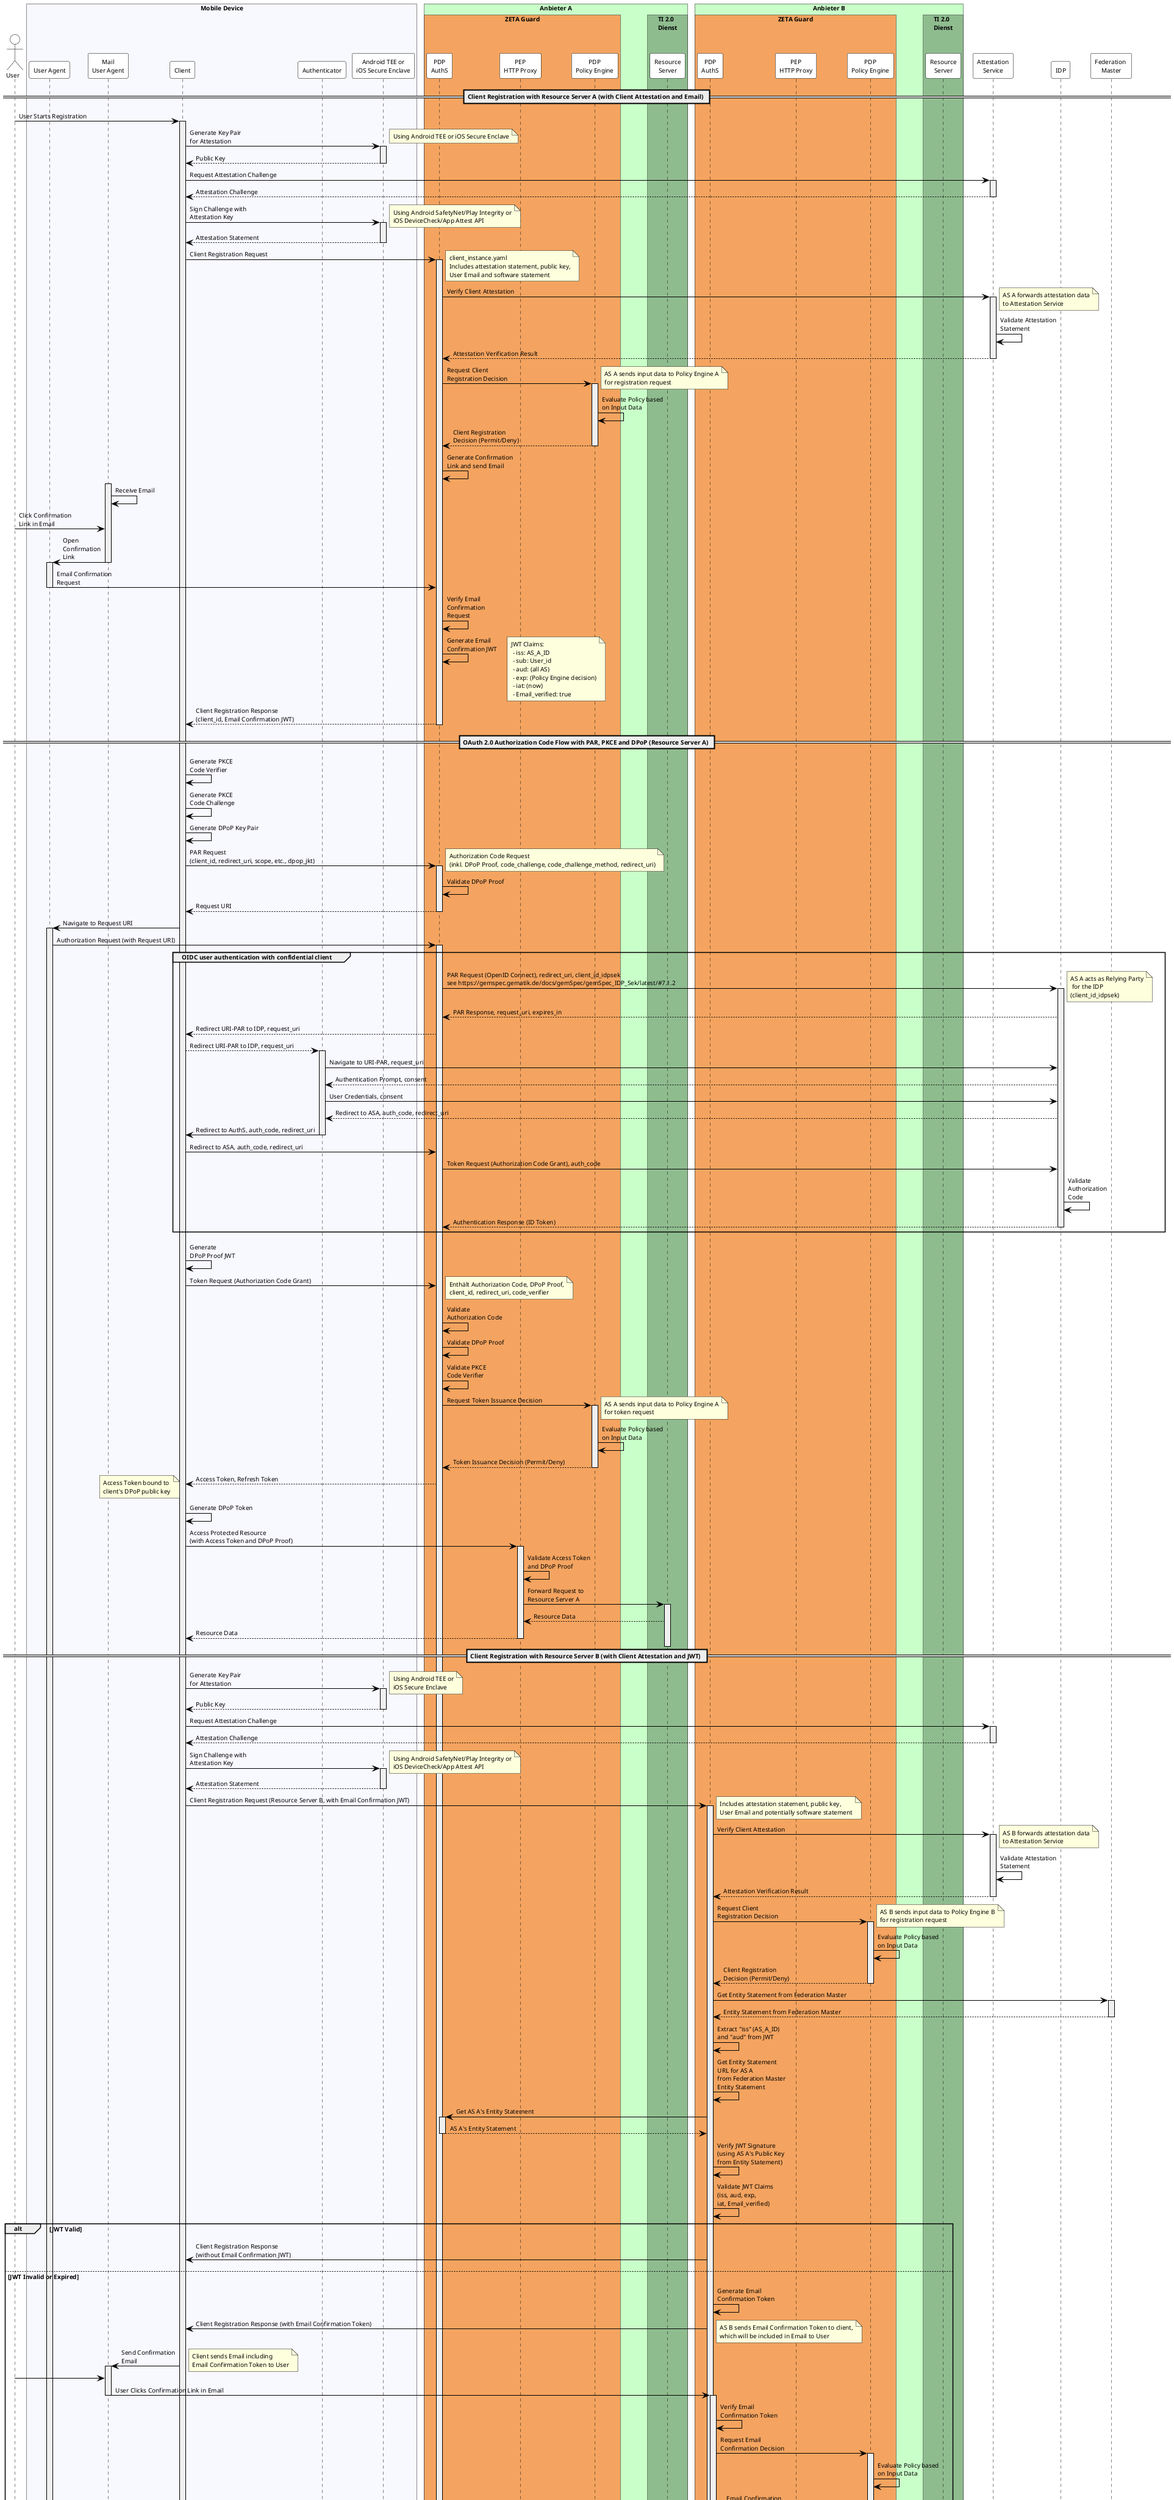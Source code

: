 @startuml "native_client_attestation_oidc_and_oauth"

skinparam defaultFontSize 10
skinparam DefaultMonospacedFontName Courier
skinparam lengthAdjust none

skinparam sequence {
  ParticipantBorderColor black
  ParticipantBackgroundColor white
  ActorBorderColor black
  ActorBackgroundColor white
  ArrowColor black
  LifeLineBorderColor black
  LifeLineBackgroundColor #F0F0F0
  NoteBorderColor black
  NoteBackgroundColor #FEFECE
}

!pragma teoz true

Actor User
box "Mobile Device" #GhostWhite
    participant UserAgent as "User Agent"
    participant MUA as "Mail\nUser Agent"
    participant Client as "Client"
    participant Authenticator as "Authenticator"
    participant SecureEnclave as "Android TEE or\niOS Secure Enclave"
end box

box "Anbieter A" #TECHNOLOGY
    box "ZETA Guard" #SandyBrown
        participant ASA as "PDP\nAuthS"
        participant PEP_A as "PEP\nHTTP Proxy"
        participant PEA as "PDP\nPolicy Engine"
    end box
    box "TI 2.0\nDienst" #DarkSeaGreen
        participant RSA as "Resource\nServer"
    end box
end box

box "Anbieter B" #TECHNOLOGY
    box "ZETA Guard" #SandyBrown
        participant ASB as "PDP\nAuthS"
        participant PEP_B as "PEP\nHTTP Proxy"
        participant PEB as "PDP\nPolicy Engine"
    end box
    box "TI 2.0\nDienst" #DarkSeaGreen
        participant RSB as "Resource\nServer"
    end box
end box
participant "Attestation\nService" as AttService
participant "IDP" as IDP
participant "Federation \nMaster" as FedMaster

== Client Registration with Resource Server A (with Client Attestation and Email) ==

User -> Client: User Starts Registration
activate Client
Client -> SecureEnclave: Generate Key Pair\nfor Attestation
activate SecureEnclave
note right: Using Android TEE or iOS Secure Enclave
SecureEnclave --> Client: Public Key
deactivate SecureEnclave
Client -> AttService: Request Attestation Challenge
activate AttService
AttService --> Client: Attestation Challenge
deactivate AttService
Client -> SecureEnclave: Sign Challenge with\nAttestation Key
activate SecureEnclave
note right: Using Android SafetyNet/Play Integrity or\niOS DeviceCheck/App Attest API
SecureEnclave --> Client: Attestation Statement
deactivate SecureEnclave
Client -> ASA: Client Registration Request
note right: client_instance.yaml\nIncludes attestation statement, public key,\nUser Email and software statement
activate ASA
ASA -> AttService: Verify Client Attestation
activate AttService
note right: AS A forwards attestation data\nto Attestation Service
AttService -> AttService: Validate Attestation\nStatement
AttService --> ASA: Attestation Verification Result
deactivate AttService
ASA -> PEA: Request Client\nRegistration Decision
activate PEA
note right: AS A sends input data to Policy Engine A\nfor registration request
PEA -> PEA: Evaluate Policy based\non Input Data
PEA --> ASA: Client Registration\nDecision (Permit/Deny)
deactivate PEA
ASA -> ASA: Generate Confirmation\nLink and send Email
activate MUA
MUA -> MUA: Receive Email
User -> MUA: Click Confirmation\nLink in Email 
MUA -> UserAgent: Open\nConfirmation\nLink
activate UserAgent
deactivate MUA
UserAgent -> ASA: Email Confirmation\nRequest
deactivate UserAgent
ASA -> ASA: Verify Email\nConfirmation\nRequest
ASA -> ASA: Generate Email\nConfirmation JWT
note right: JWT Claims:\n - iss: AS_A_ID\n - sub: User_id\n - aud: (all AS)\n - exp: (Policy Engine decision)\n - iat: (now)\n - Email_verified: true
ASA --> Client: Client Registration Response\n(client_id, Email Confirmation JWT)
deactivate ASA

== OAuth 2.0 Authorization Code Flow with PAR, PKCE and DPoP (Resource Server A) ==
Client -> Client: Generate PKCE\nCode Verifier
Client -> Client: Generate PKCE\nCode Challenge
Client -> Client: Generate DPoP Key Pair
Client -> ASA: PAR Request\n(client_id, redirect_uri, scope, etc., dpop_jkt)
activate ASA
note right: Authorization Code Request\n(inkl. DPoP Proof, code_challenge, code_challenge_method, redirect_uri)
ASA -> ASA: Validate DPoP Proof
ASA --> Client: Request URI
deactivate ASA

Client -> UserAgent: Navigate to Request URI
activate UserAgent
UserAgent -> ASA: Authorization Request (with Request URI)
activate ASA
group OIDC user authentication with confidential client
    ASA -> IDP: PAR Request (OpenID Connect), redirect_uri, client_id_idpsek\nsee https://gemspec.gematik.de/docs/gemSpec/gemSpec_IDP_Sek/latest/#7.1.2
activate IDP
note right: AS A acts as Relying Party\n for the IDP\n(client_id_idpsek)
    IDP --> ASA: PAR Response, request_uri, expires_in
    ASA --> Client: Redirect URI-PAR to IDP, request_uri
    Client --> Authenticator: Redirect URI-PAR to IDP, request_uri
activate Authenticator
    Authenticator -> IDP: Navigate to URI-PAR, request_uri
    IDP --> Authenticator: Authentication Prompt, consent
    Authenticator -> IDP: User Credentials, consent
    IDP --> Authenticator: Redirect to ASA, auth_code, redirect_uri
    Authenticator -> Client: Redirect to AuthS, auth_code, redirect_uri
deactivate Authenticator
    Client-> ASA: Redirect to ASA, auth_code, redirect_uri
    ASA -> IDP: Token Request (Authorization Code Grant), auth_code
    IDP -> IDP: Validate\nAuthorization\nCode
IDP --> ASA: Authentication Response (ID Token)
deactivate IDP
end
Client -> Client: Generate\nDPoP Proof JWT
Client -> ASA: Token Request (Authorization Code Grant)
note right: Enthält Authorization Code, DPoP Proof,\nclient_id, redirect_uri, code_verifier
ASA -> ASA: Validate\nAuthorization Code
ASA -> ASA: Validate DPoP Proof
ASA -> ASA: Validate PKCE\nCode Verifier
ASA -> PEA: Request Token Issuance Decision
activate PEA
note right: AS A sends input data to Policy Engine A\nfor token request
PEA -> PEA: Evaluate Policy based\non Input Data
PEA --> ASA: Token Issuance Decision (Permit/Deny)
deactivate PEA
    ASA --> Client: Access Token, Refresh Token
note left: Access Token bound to\nclient's DPoP public key

Client -> Client: Generate DPoP Token
Client -> PEP_A: Access Protected Resource\n(with Access Token and DPoP Proof)
activate PEP_A
PEP_A -> PEP_A: Validate Access Token\nand DPoP Proof
PEP_A -> RSA: Forward Request to\nResource Server A
activate RSA
RSA --> PEP_A: Resource Data
PEP_A --> Client: Resource Data
deactivate PEP_A
deactivate RSA

== Client Registration with Resource Server B (with Client Attestation and JWT) ==
Client -> SecureEnclave: Generate Key Pair\nfor Attestation
activate SecureEnclave
note right: Using Android TEE or\niOS Secure Enclave
SecureEnclave --> Client: Public Key
deactivate SecureEnclave
Client -> AttService: Request Attestation Challenge
activate AttService
AttService --> Client: Attestation Challenge
deactivate AttService
Client -> SecureEnclave: Sign Challenge with\nAttestation Key
activate SecureEnclave
note right: Using Android SafetyNet/Play Integrity or\niOS DeviceCheck/App Attest API
SecureEnclave --> Client: Attestation Statement
deactivate SecureEnclave
Client -> ASB: Client Registration Request (Resource Server B, with Email Confirmation JWT)
activate ASB
note right: Includes attestation statement, public key,\nUser Email and potentially software statement
ASB -> AttService: Verify Client Attestation
activate AttService
note right: AS B forwards attestation data\nto Attestation Service
AttService -> AttService: Validate Attestation\nStatement
AttService --> ASB: Attestation Verification Result
deactivate AttService
ASB -> PEB: Request Client\nRegistration Decision
activate PEB
note right: AS B sends input data to Policy Engine B\nfor registration request
PEB -> PEB: Evaluate Policy based\non Input Data
PEB --> ASB: Client Registration\nDecision (Permit/Deny)
deactivate PEB
ASB -> FedMaster: Get Entity Statement from Federation Master
activate FedMaster
FedMaster --> ASB: Entity Statement from Federation Master
deactivate FedMaster
ASB -> ASB: Extract "iss" (AS_A_ID)\nand "aud" from JWT
ASB -> ASB: Get Entity Statement\nURL for AS A\nfrom Federation Master\nEntity Statement
ASB -> ASA: Get AS A's Entity Statement
activate ASA
ASA --> ASB: AS A's Entity Statement
deactivate ASA
ASB -> ASB: Verify JWT Signature\n(using AS A's Public Key\nfrom Entity Statement)
ASB -> ASB: Validate JWT Claims\n(iss, aud, exp,\niat, Email_verified)
alt JWT Valid
    ASB -> Client: Client Registration Response\n(without Email Confirmation JWT)
else JWT Invalid or Expired
    ASB -> ASB: Generate Email\nConfirmation Token
    ASB -> Client: Client Registration Response (with Email Confirmation Token)
    note right: AS B sends Email Confirmation Token to client,\nwhich will be included in Email to User
    Client -> MUA: Send Confirmation\nEmail
    activate MUA
    note right: Client sends Email including\nEmail Confirmation Token to User
    User -> MUA:
    MUA -> ASB: User Clicks Confirmation Link in Email
    deactivate MUA
    activate ASB
    ASB -> ASB: Verify Email\nConfirmation Token
    ASB -> PEB: Request Email\nConfirmation Decision
    activate PEB
    PEB -> PEB: Evaluate Policy based\non Input Data
    PEB --> ASB: Email Confirmation\nDecision (Permit/Deny)
    deactivate PEB
    ASB -> Client: Client Registration Response (with Email Confirmation JWT)
end
deactivate ASB

== OAuth 2.0 Authorization Code Flow with PAR, PKCE and DPoP (Resource Server B) ==
Client -> Client: Generate PKCE\nCode Verifier
Client -> Client: Generate PKCE\nCode Challenge
Client -> Client: Generate DPoP Key Pair
Client -> ASB: PAR Request
activate ASB
note right: Authorization Code Request\n(inkl. DPoP Proof, code_challenge, code_challenge_method, redirect_uri)
ASB -> ASB: Validate DPoP Proof
ASB -> PEB: Request Authorization\nCode Decision
activate PEB
note right: AS B sends input data to Policy Engine B\nfor authorization code request
PEB -> PEB: Evaluate Policy based\non Input Data
PEB --> ASB: Authorization Code\nDecision (Permit/Deny)
deactivate PEB
ASB --> Client: Request URI
deactivate ASB

Client -> UserAgent: Navigate to Request URI
activate UserAgent
UserAgent -> ASB: Authorization Request (with Request URI)
activate ASB
ASB -> IDP: Authentication Request (OpenID Connect)
activate IDP
note right: AS B acts as Relying Party\n for the IDP
IDP --> UserAgent: Authentication Prompt
UserAgent -> IDP: User Credentials
IDP --> ASB: Authentication Response (ID Token)
deactivate IDP
ASB -> ASB: Validate ID Token
ASB --> UserAgent: Authorization Code
UserAgent -> Client: Redirect with Authorization Code
deactivate UserAgent

Client -> Client: Generate DPoP Key Pair
Client -> ASB: Token Request (Authorization Code Grant)
activate ASB
note right: Enthält Authorization Code, DPoP Proof,\nClient Assertion (JWT, RFC7523),\nredirect_uri, code_verifier
ASB -> ASB: Validate Client\nAssertion (JWT)
ASB -> ASB: Validate DPoP Proof
ASB -> ASB: Validate PKCE\nCode Verifier
ASB -> PEB: Request Token\nIssuance Decision
activate PEB
note right: AS B sends input data to Policy Engine B\nfor token request
PEB -> PEB: Evaluate Policy based\non Input Data
PEB --> ASB: Token Issuance\nDecision (Permit/Deny)
deactivate PEB
ASB --> Client: Access Token (JWT), Refresh Token
note left: Access Token bound to\nclient's DPoP public key
deactivate ASB

Client -> Client: Generate DPoP Key Pair
Client -> PEP_B: Access Protected Resource\n(with Access Token and DPoP Proof)
activate PEP_B
PEP_B -> PEP_B: Validate Access Token\nand DPoP Proof
PEP_B -> RSB: Forward Request to\nResource Server B
activate RSB
RSB --> PEP_B: Resource Data
PEP_B --> Client: Resource Data
deactivate PEP_B
deactivate RSB
deactivate Client

@enduml
